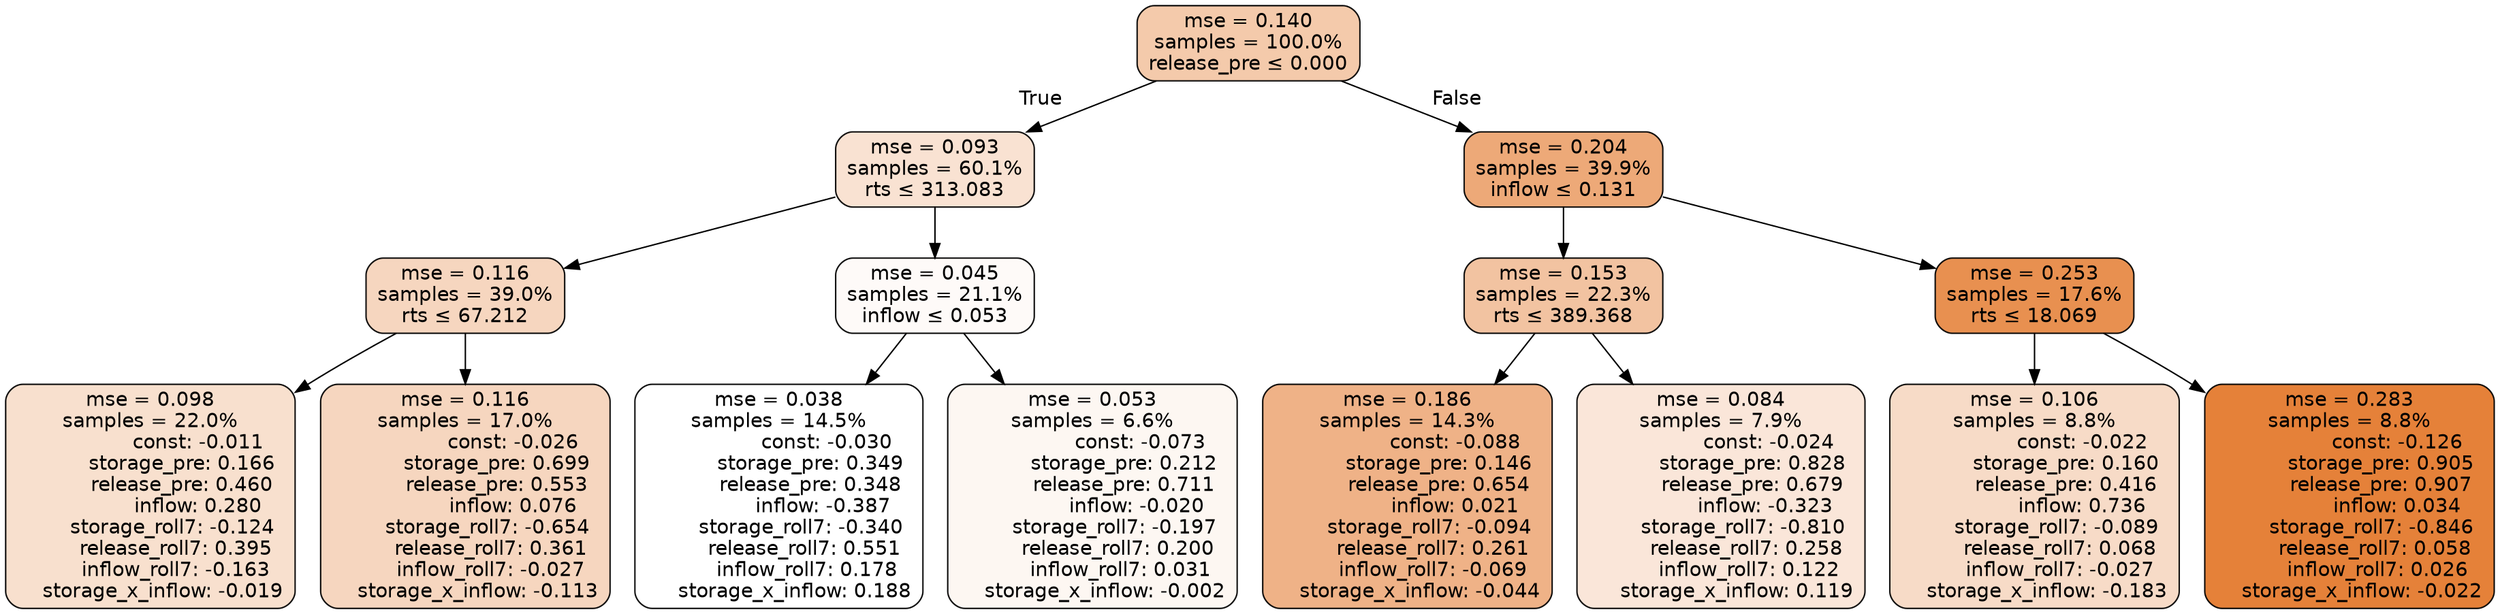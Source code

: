 digraph tree {
bgcolor="transparent"
node [shape=rectangle, style="filled, rounded", color="black", fontname=helvetica] ;
edge [fontname=helvetica] ;
	"0" [label="mse = 0.140
samples = 100.0%
release_pre &le; 0.000", fillcolor="#f4caab"]
	"1" [label="mse = 0.093
samples = 60.1%
rts &le; 313.083", fillcolor="#f9e2d2"]
	"2" [label="mse = 0.116
samples = 39.0%
rts &le; 67.212", fillcolor="#f6d6bf"]
	"3" [label="mse = 0.098
samples = 22.0%
               const: -0.011
          storage_pre: 0.166
          release_pre: 0.460
               inflow: 0.280
       storage_roll7: -0.124
        release_roll7: 0.395
        inflow_roll7: -0.163
    storage_x_inflow: -0.019", fillcolor="#f8e0ce"]
	"4" [label="mse = 0.116
samples = 17.0%
               const: -0.026
          storage_pre: 0.699
          release_pre: 0.553
               inflow: 0.076
       storage_roll7: -0.654
        release_roll7: 0.361
        inflow_roll7: -0.027
    storage_x_inflow: -0.113", fillcolor="#f6d6bf"]
	"5" [label="mse = 0.045
samples = 21.1%
inflow &le; 0.053", fillcolor="#fefaf8"]
	"6" [label="mse = 0.038
samples = 14.5%
               const: -0.030
          storage_pre: 0.349
          release_pre: 0.348
              inflow: -0.387
       storage_roll7: -0.340
        release_roll7: 0.551
         inflow_roll7: 0.178
     storage_x_inflow: 0.188", fillcolor="#ffffff"]
	"7" [label="mse = 0.053
samples = 6.6%
               const: -0.073
          storage_pre: 0.212
          release_pre: 0.711
              inflow: -0.020
       storage_roll7: -0.197
        release_roll7: 0.200
         inflow_roll7: 0.031
    storage_x_inflow: -0.002", fillcolor="#fdf7f2"]
	"8" [label="mse = 0.204
samples = 39.9%
inflow &le; 0.131", fillcolor="#eda978"]
	"9" [label="mse = 0.153
samples = 22.3%
rts &le; 389.368", fillcolor="#f2c3a1"]
	"10" [label="mse = 0.186
samples = 14.3%
               const: -0.088
          storage_pre: 0.146
          release_pre: 0.654
               inflow: 0.021
       storage_roll7: -0.094
        release_roll7: 0.261
        inflow_roll7: -0.069
    storage_x_inflow: -0.044", fillcolor="#efb287"]
	"11" [label="mse = 0.084
samples = 7.9%
               const: -0.024
          storage_pre: 0.828
          release_pre: 0.679
              inflow: -0.323
       storage_roll7: -0.810
        release_roll7: 0.258
         inflow_roll7: 0.122
     storage_x_inflow: 0.119", fillcolor="#fae6d9"]
	"12" [label="mse = 0.253
samples = 17.6%
rts &le; 18.069", fillcolor="#e89050"]
	"13" [label="mse = 0.106
samples = 8.8%
               const: -0.022
          storage_pre: 0.160
          release_pre: 0.416
               inflow: 0.736
       storage_roll7: -0.089
        release_roll7: 0.068
        inflow_roll7: -0.027
    storage_x_inflow: -0.183", fillcolor="#f7dbc7"]
	"14" [label="mse = 0.283
samples = 8.8%
               const: -0.126
          storage_pre: 0.905
          release_pre: 0.907
               inflow: 0.034
       storage_roll7: -0.846
        release_roll7: 0.058
         inflow_roll7: 0.026
    storage_x_inflow: -0.022", fillcolor="#e58139"]

	"0" -> "1" [labeldistance=2.5, labelangle=45, headlabel="True"]
	"1" -> "2"
	"2" -> "3"
	"2" -> "4"
	"1" -> "5"
	"5" -> "6"
	"5" -> "7"
	"0" -> "8" [labeldistance=2.5, labelangle=-45, headlabel="False"]
	"8" -> "9"
	"9" -> "10"
	"9" -> "11"
	"8" -> "12"
	"12" -> "13"
	"12" -> "14"
}